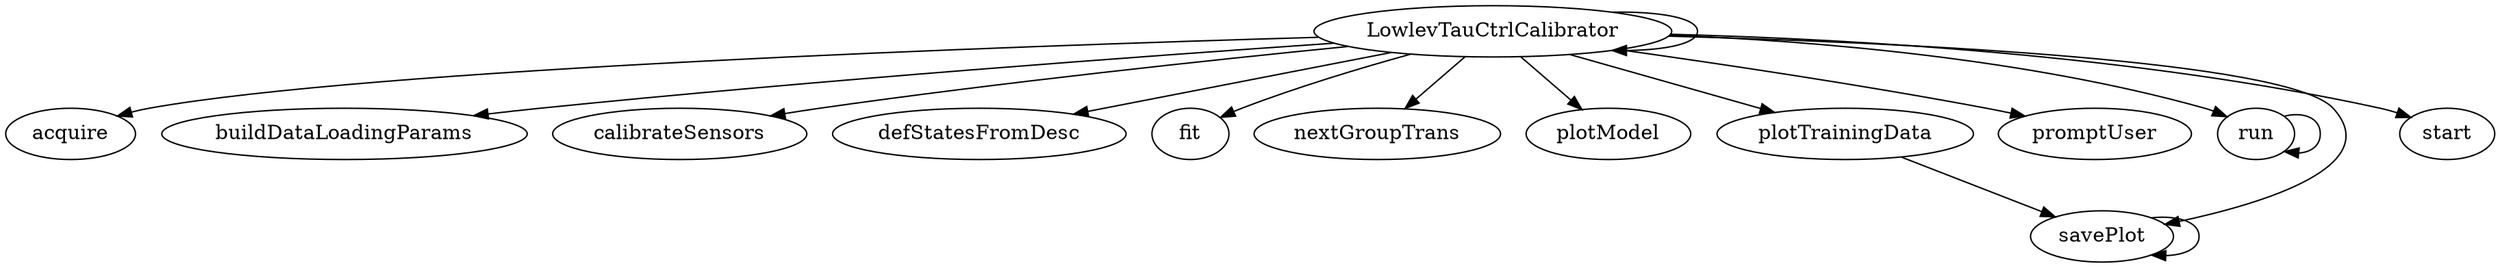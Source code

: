 /* Created by mdot for Matlab */
digraph m2html {
  LowlevTauCtrlCalibrator -> LowlevTauCtrlCalibrator;
  LowlevTauCtrlCalibrator -> acquire;
  LowlevTauCtrlCalibrator -> buildDataLoadingParams;
  LowlevTauCtrlCalibrator -> calibrateSensors;
  LowlevTauCtrlCalibrator -> defStatesFromDesc;
  LowlevTauCtrlCalibrator -> fit;
  LowlevTauCtrlCalibrator -> nextGroupTrans;
  LowlevTauCtrlCalibrator -> plotModel;
  LowlevTauCtrlCalibrator -> plotTrainingData;
  LowlevTauCtrlCalibrator -> promptUser;
  LowlevTauCtrlCalibrator -> run;
  LowlevTauCtrlCalibrator -> savePlot;
  LowlevTauCtrlCalibrator -> start;
  plotTrainingData -> savePlot;
  run -> run;
  savePlot -> savePlot;

  LowlevTauCtrlCalibrator [URL="LowlevTauCtrlCalibrator.html"];
  acquire [URL="acquire.html"];
  buildDataLoadingParams [URL="buildDataLoadingParams.html"];
  calibrateSensors [URL="calibrateSensors.html"];
  defStatesFromDesc [URL="defStatesFromDesc.html"];
  fit [URL="fit.html"];
  nextGroupTrans [URL="nextGroupTrans.html"];
  plotModel [URL="plotModel.html"];
  plotTrainingData [URL="plotTrainingData.html"];
  promptUser [URL="promptUser.html"];
  run [URL="run.html"];
  savePlot [URL="savePlot.html"];
  start [URL="start.html"];
}
